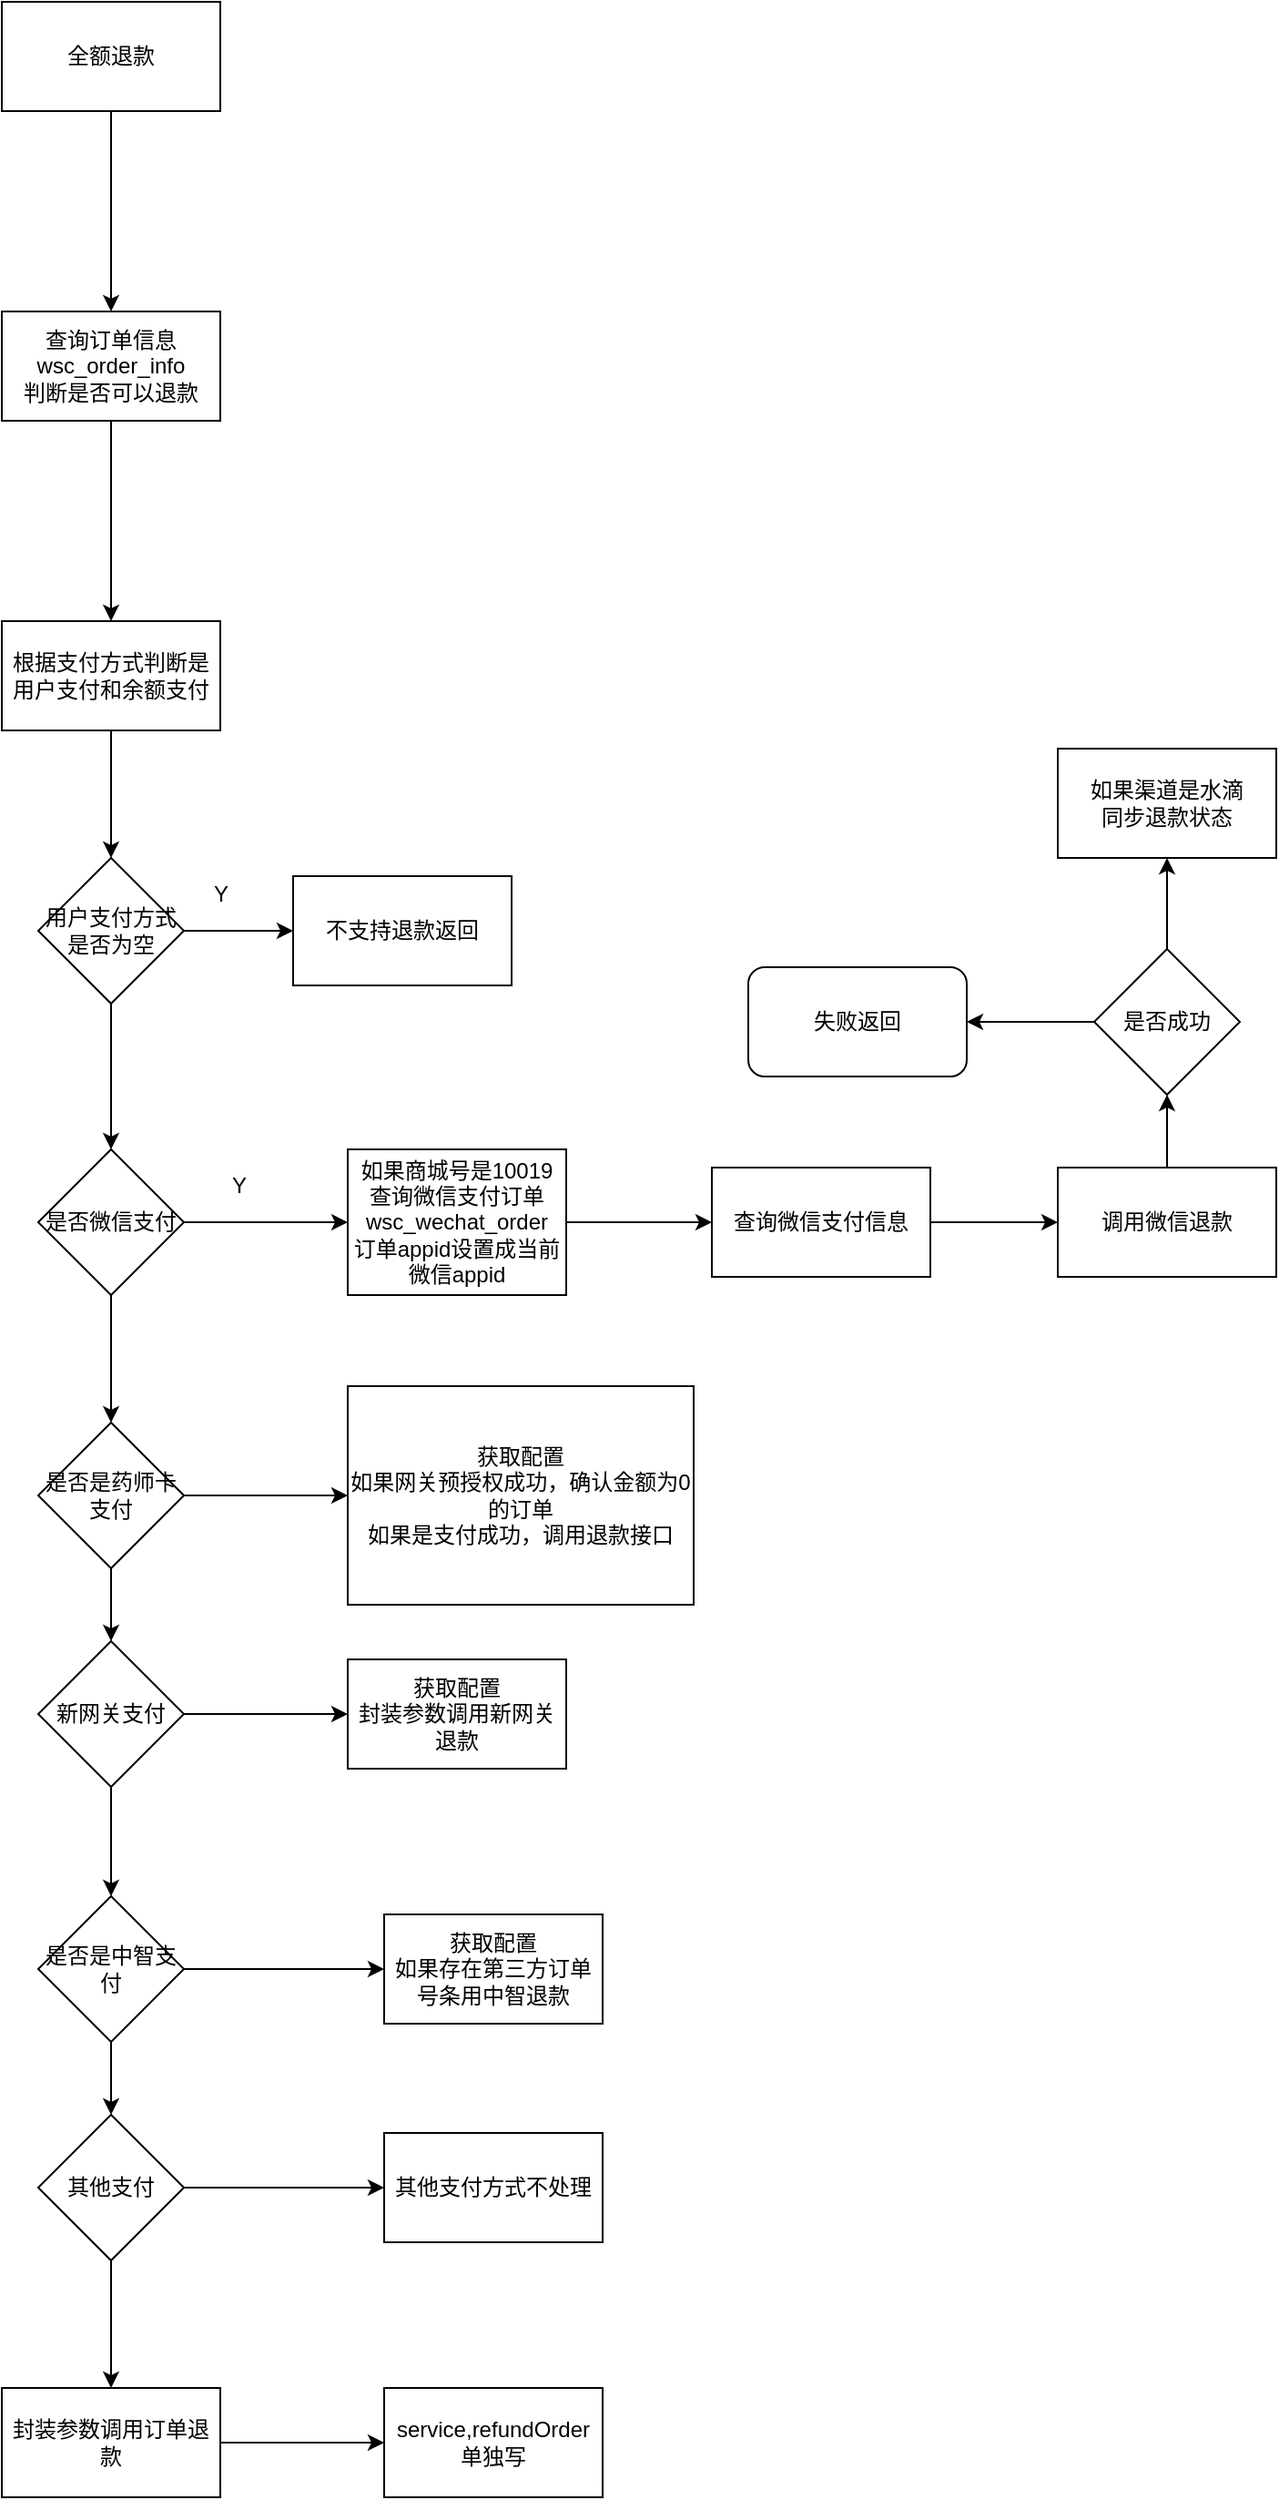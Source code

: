 <mxfile version="20.0.1" type="github">
  <diagram id="C5RBs43oDa-KdzZeNtuy" name="Page-1">
    <mxGraphModel dx="1422" dy="706" grid="1" gridSize="10" guides="1" tooltips="1" connect="1" arrows="1" fold="1" page="1" pageScale="1" pageWidth="900" pageHeight="1600" math="0" shadow="0">
      <root>
        <mxCell id="WIyWlLk6GJQsqaUBKTNV-0" />
        <mxCell id="WIyWlLk6GJQsqaUBKTNV-1" parent="WIyWlLk6GJQsqaUBKTNV-0" />
        <mxCell id="N8sSoGPnQlkXMeaHY1hQ-3" style="edgeStyle=orthogonalEdgeStyle;rounded=0;orthogonalLoop=1;jettySize=auto;html=1;entryX=0.5;entryY=0;entryDx=0;entryDy=0;" edge="1" parent="WIyWlLk6GJQsqaUBKTNV-1" source="N8sSoGPnQlkXMeaHY1hQ-0" target="N8sSoGPnQlkXMeaHY1hQ-1">
          <mxGeometry relative="1" as="geometry" />
        </mxCell>
        <mxCell id="N8sSoGPnQlkXMeaHY1hQ-0" value="全额退款" style="rounded=0;whiteSpace=wrap;html=1;" vertex="1" parent="WIyWlLk6GJQsqaUBKTNV-1">
          <mxGeometry x="70" y="80" width="120" height="60" as="geometry" />
        </mxCell>
        <mxCell id="N8sSoGPnQlkXMeaHY1hQ-5" style="edgeStyle=orthogonalEdgeStyle;rounded=0;orthogonalLoop=1;jettySize=auto;html=1;" edge="1" parent="WIyWlLk6GJQsqaUBKTNV-1" source="N8sSoGPnQlkXMeaHY1hQ-1" target="N8sSoGPnQlkXMeaHY1hQ-4">
          <mxGeometry relative="1" as="geometry" />
        </mxCell>
        <mxCell id="N8sSoGPnQlkXMeaHY1hQ-1" value="查询订单信息&lt;br&gt;wsc_order_info&lt;br&gt;判断是否可以退款" style="rounded=0;whiteSpace=wrap;html=1;" vertex="1" parent="WIyWlLk6GJQsqaUBKTNV-1">
          <mxGeometry x="70" y="250" width="120" height="60" as="geometry" />
        </mxCell>
        <mxCell id="N8sSoGPnQlkXMeaHY1hQ-9" style="edgeStyle=orthogonalEdgeStyle;rounded=0;orthogonalLoop=1;jettySize=auto;html=1;" edge="1" parent="WIyWlLk6GJQsqaUBKTNV-1" source="N8sSoGPnQlkXMeaHY1hQ-4" target="N8sSoGPnQlkXMeaHY1hQ-8">
          <mxGeometry relative="1" as="geometry" />
        </mxCell>
        <mxCell id="N8sSoGPnQlkXMeaHY1hQ-4" value="根据支付方式判断是用户支付和余额支付" style="rounded=0;whiteSpace=wrap;html=1;" vertex="1" parent="WIyWlLk6GJQsqaUBKTNV-1">
          <mxGeometry x="70" y="420" width="120" height="60" as="geometry" />
        </mxCell>
        <mxCell id="N8sSoGPnQlkXMeaHY1hQ-11" style="edgeStyle=orthogonalEdgeStyle;rounded=0;orthogonalLoop=1;jettySize=auto;html=1;entryX=0;entryY=0.5;entryDx=0;entryDy=0;" edge="1" parent="WIyWlLk6GJQsqaUBKTNV-1" source="N8sSoGPnQlkXMeaHY1hQ-8" target="N8sSoGPnQlkXMeaHY1hQ-10">
          <mxGeometry relative="1" as="geometry" />
        </mxCell>
        <mxCell id="N8sSoGPnQlkXMeaHY1hQ-16" style="edgeStyle=orthogonalEdgeStyle;rounded=0;orthogonalLoop=1;jettySize=auto;html=1;" edge="1" parent="WIyWlLk6GJQsqaUBKTNV-1" source="N8sSoGPnQlkXMeaHY1hQ-8" target="N8sSoGPnQlkXMeaHY1hQ-15">
          <mxGeometry relative="1" as="geometry" />
        </mxCell>
        <mxCell id="N8sSoGPnQlkXMeaHY1hQ-8" value="用户支付方式是否为空" style="rhombus;whiteSpace=wrap;html=1;" vertex="1" parent="WIyWlLk6GJQsqaUBKTNV-1">
          <mxGeometry x="90" y="550" width="80" height="80" as="geometry" />
        </mxCell>
        <mxCell id="N8sSoGPnQlkXMeaHY1hQ-10" value="不支持退款返回" style="rounded=0;whiteSpace=wrap;html=1;" vertex="1" parent="WIyWlLk6GJQsqaUBKTNV-1">
          <mxGeometry x="230" y="560" width="120" height="60" as="geometry" />
        </mxCell>
        <mxCell id="N8sSoGPnQlkXMeaHY1hQ-12" value="Y" style="text;html=1;align=center;verticalAlign=middle;resizable=0;points=[];autosize=1;strokeColor=none;fillColor=none;" vertex="1" parent="WIyWlLk6GJQsqaUBKTNV-1">
          <mxGeometry x="180" y="560" width="20" height="20" as="geometry" />
        </mxCell>
        <mxCell id="N8sSoGPnQlkXMeaHY1hQ-18" style="edgeStyle=orthogonalEdgeStyle;rounded=0;orthogonalLoop=1;jettySize=auto;html=1;entryX=0;entryY=0.5;entryDx=0;entryDy=0;" edge="1" parent="WIyWlLk6GJQsqaUBKTNV-1" source="N8sSoGPnQlkXMeaHY1hQ-15" target="N8sSoGPnQlkXMeaHY1hQ-17">
          <mxGeometry relative="1" as="geometry" />
        </mxCell>
        <mxCell id="N8sSoGPnQlkXMeaHY1hQ-33" style="edgeStyle=orthogonalEdgeStyle;rounded=0;orthogonalLoop=1;jettySize=auto;html=1;entryX=0.5;entryY=0;entryDx=0;entryDy=0;" edge="1" parent="WIyWlLk6GJQsqaUBKTNV-1" source="N8sSoGPnQlkXMeaHY1hQ-15" target="N8sSoGPnQlkXMeaHY1hQ-32">
          <mxGeometry relative="1" as="geometry" />
        </mxCell>
        <mxCell id="N8sSoGPnQlkXMeaHY1hQ-15" value="是否微信支付" style="rhombus;whiteSpace=wrap;html=1;" vertex="1" parent="WIyWlLk6GJQsqaUBKTNV-1">
          <mxGeometry x="90" y="710" width="80" height="80" as="geometry" />
        </mxCell>
        <mxCell id="N8sSoGPnQlkXMeaHY1hQ-21" style="edgeStyle=orthogonalEdgeStyle;rounded=0;orthogonalLoop=1;jettySize=auto;html=1;entryX=0;entryY=0.5;entryDx=0;entryDy=0;" edge="1" parent="WIyWlLk6GJQsqaUBKTNV-1" source="N8sSoGPnQlkXMeaHY1hQ-17" target="N8sSoGPnQlkXMeaHY1hQ-20">
          <mxGeometry relative="1" as="geometry" />
        </mxCell>
        <mxCell id="N8sSoGPnQlkXMeaHY1hQ-17" value="如果商城号是10019&lt;br&gt;查询微信支付订单&lt;br&gt;wsc_wechat_order&lt;br&gt;订单appid设置成当前微信appid" style="rounded=0;whiteSpace=wrap;html=1;" vertex="1" parent="WIyWlLk6GJQsqaUBKTNV-1">
          <mxGeometry x="260" y="710" width="120" height="80" as="geometry" />
        </mxCell>
        <mxCell id="N8sSoGPnQlkXMeaHY1hQ-19" value="Y" style="text;html=1;align=center;verticalAlign=middle;resizable=0;points=[];autosize=1;strokeColor=none;fillColor=none;" vertex="1" parent="WIyWlLk6GJQsqaUBKTNV-1">
          <mxGeometry x="190" y="720" width="20" height="20" as="geometry" />
        </mxCell>
        <mxCell id="N8sSoGPnQlkXMeaHY1hQ-23" style="edgeStyle=orthogonalEdgeStyle;rounded=0;orthogonalLoop=1;jettySize=auto;html=1;entryX=0;entryY=0.5;entryDx=0;entryDy=0;" edge="1" parent="WIyWlLk6GJQsqaUBKTNV-1" source="N8sSoGPnQlkXMeaHY1hQ-20" target="N8sSoGPnQlkXMeaHY1hQ-22">
          <mxGeometry relative="1" as="geometry" />
        </mxCell>
        <mxCell id="N8sSoGPnQlkXMeaHY1hQ-20" value="查询微信支付信息" style="rounded=0;whiteSpace=wrap;html=1;" vertex="1" parent="WIyWlLk6GJQsqaUBKTNV-1">
          <mxGeometry x="460" y="720" width="120" height="60" as="geometry" />
        </mxCell>
        <mxCell id="N8sSoGPnQlkXMeaHY1hQ-26" style="edgeStyle=orthogonalEdgeStyle;rounded=0;orthogonalLoop=1;jettySize=auto;html=1;entryX=0.5;entryY=1;entryDx=0;entryDy=0;" edge="1" parent="WIyWlLk6GJQsqaUBKTNV-1" source="N8sSoGPnQlkXMeaHY1hQ-22" target="N8sSoGPnQlkXMeaHY1hQ-25">
          <mxGeometry relative="1" as="geometry" />
        </mxCell>
        <mxCell id="N8sSoGPnQlkXMeaHY1hQ-22" value="调用微信退款" style="rounded=0;whiteSpace=wrap;html=1;" vertex="1" parent="WIyWlLk6GJQsqaUBKTNV-1">
          <mxGeometry x="650" y="720" width="120" height="60" as="geometry" />
        </mxCell>
        <mxCell id="N8sSoGPnQlkXMeaHY1hQ-28" style="edgeStyle=orthogonalEdgeStyle;rounded=0;orthogonalLoop=1;jettySize=auto;html=1;" edge="1" parent="WIyWlLk6GJQsqaUBKTNV-1" source="N8sSoGPnQlkXMeaHY1hQ-25" target="N8sSoGPnQlkXMeaHY1hQ-27">
          <mxGeometry relative="1" as="geometry" />
        </mxCell>
        <mxCell id="N8sSoGPnQlkXMeaHY1hQ-30" style="edgeStyle=orthogonalEdgeStyle;rounded=0;orthogonalLoop=1;jettySize=auto;html=1;entryX=0.5;entryY=1;entryDx=0;entryDy=0;" edge="1" parent="WIyWlLk6GJQsqaUBKTNV-1" source="N8sSoGPnQlkXMeaHY1hQ-25" target="N8sSoGPnQlkXMeaHY1hQ-29">
          <mxGeometry relative="1" as="geometry" />
        </mxCell>
        <mxCell id="N8sSoGPnQlkXMeaHY1hQ-25" value="是否成功" style="rhombus;whiteSpace=wrap;html=1;" vertex="1" parent="WIyWlLk6GJQsqaUBKTNV-1">
          <mxGeometry x="670" y="600" width="80" height="80" as="geometry" />
        </mxCell>
        <mxCell id="N8sSoGPnQlkXMeaHY1hQ-27" value="失败返回" style="rounded=1;whiteSpace=wrap;html=1;" vertex="1" parent="WIyWlLk6GJQsqaUBKTNV-1">
          <mxGeometry x="480" y="610" width="120" height="60" as="geometry" />
        </mxCell>
        <mxCell id="N8sSoGPnQlkXMeaHY1hQ-29" value="如果渠道是水滴&lt;br&gt;同步退款状态" style="rounded=0;whiteSpace=wrap;html=1;" vertex="1" parent="WIyWlLk6GJQsqaUBKTNV-1">
          <mxGeometry x="650" y="490" width="120" height="60" as="geometry" />
        </mxCell>
        <mxCell id="N8sSoGPnQlkXMeaHY1hQ-35" style="edgeStyle=orthogonalEdgeStyle;rounded=0;orthogonalLoop=1;jettySize=auto;html=1;" edge="1" parent="WIyWlLk6GJQsqaUBKTNV-1" source="N8sSoGPnQlkXMeaHY1hQ-32" target="N8sSoGPnQlkXMeaHY1hQ-34">
          <mxGeometry relative="1" as="geometry" />
        </mxCell>
        <mxCell id="N8sSoGPnQlkXMeaHY1hQ-37" style="edgeStyle=orthogonalEdgeStyle;rounded=0;orthogonalLoop=1;jettySize=auto;html=1;entryX=0.5;entryY=0;entryDx=0;entryDy=0;" edge="1" parent="WIyWlLk6GJQsqaUBKTNV-1" source="N8sSoGPnQlkXMeaHY1hQ-32" target="N8sSoGPnQlkXMeaHY1hQ-36">
          <mxGeometry relative="1" as="geometry" />
        </mxCell>
        <mxCell id="N8sSoGPnQlkXMeaHY1hQ-32" value="是否是药师卡支付" style="rhombus;whiteSpace=wrap;html=1;" vertex="1" parent="WIyWlLk6GJQsqaUBKTNV-1">
          <mxGeometry x="90" y="860" width="80" height="80" as="geometry" />
        </mxCell>
        <mxCell id="N8sSoGPnQlkXMeaHY1hQ-34" value="获取配置&lt;br&gt;如果网关预授权成功，确认金额为0的订单&lt;br&gt;如果是支付成功，调用退款接口" style="rounded=0;whiteSpace=wrap;html=1;" vertex="1" parent="WIyWlLk6GJQsqaUBKTNV-1">
          <mxGeometry x="260" y="840" width="190" height="120" as="geometry" />
        </mxCell>
        <mxCell id="N8sSoGPnQlkXMeaHY1hQ-39" style="edgeStyle=orthogonalEdgeStyle;rounded=0;orthogonalLoop=1;jettySize=auto;html=1;entryX=0;entryY=0.5;entryDx=0;entryDy=0;" edge="1" parent="WIyWlLk6GJQsqaUBKTNV-1" source="N8sSoGPnQlkXMeaHY1hQ-36" target="N8sSoGPnQlkXMeaHY1hQ-38">
          <mxGeometry relative="1" as="geometry" />
        </mxCell>
        <mxCell id="N8sSoGPnQlkXMeaHY1hQ-42" style="edgeStyle=orthogonalEdgeStyle;rounded=0;orthogonalLoop=1;jettySize=auto;html=1;entryX=0.5;entryY=0;entryDx=0;entryDy=0;" edge="1" parent="WIyWlLk6GJQsqaUBKTNV-1" source="N8sSoGPnQlkXMeaHY1hQ-36" target="N8sSoGPnQlkXMeaHY1hQ-40">
          <mxGeometry relative="1" as="geometry" />
        </mxCell>
        <mxCell id="N8sSoGPnQlkXMeaHY1hQ-36" value="新网关支付" style="rhombus;whiteSpace=wrap;html=1;" vertex="1" parent="WIyWlLk6GJQsqaUBKTNV-1">
          <mxGeometry x="90" y="980" width="80" height="80" as="geometry" />
        </mxCell>
        <mxCell id="N8sSoGPnQlkXMeaHY1hQ-38" value="获取配置&lt;br&gt;封装参数调用新网关退款" style="rounded=0;whiteSpace=wrap;html=1;" vertex="1" parent="WIyWlLk6GJQsqaUBKTNV-1">
          <mxGeometry x="260" y="990" width="120" height="60" as="geometry" />
        </mxCell>
        <mxCell id="N8sSoGPnQlkXMeaHY1hQ-44" style="edgeStyle=orthogonalEdgeStyle;rounded=0;orthogonalLoop=1;jettySize=auto;html=1;" edge="1" parent="WIyWlLk6GJQsqaUBKTNV-1" source="N8sSoGPnQlkXMeaHY1hQ-40" target="N8sSoGPnQlkXMeaHY1hQ-43">
          <mxGeometry relative="1" as="geometry" />
        </mxCell>
        <mxCell id="N8sSoGPnQlkXMeaHY1hQ-48" style="edgeStyle=orthogonalEdgeStyle;rounded=0;orthogonalLoop=1;jettySize=auto;html=1;entryX=0.5;entryY=0;entryDx=0;entryDy=0;" edge="1" parent="WIyWlLk6GJQsqaUBKTNV-1" source="N8sSoGPnQlkXMeaHY1hQ-40" target="N8sSoGPnQlkXMeaHY1hQ-47">
          <mxGeometry relative="1" as="geometry" />
        </mxCell>
        <mxCell id="N8sSoGPnQlkXMeaHY1hQ-40" value="是否是中智支付&lt;br&gt;" style="rhombus;whiteSpace=wrap;html=1;" vertex="1" parent="WIyWlLk6GJQsqaUBKTNV-1">
          <mxGeometry x="90" y="1120" width="80" height="80" as="geometry" />
        </mxCell>
        <mxCell id="N8sSoGPnQlkXMeaHY1hQ-43" value="获取配置&lt;br&gt;如果存在第三方订单号条用中智退款" style="rounded=0;whiteSpace=wrap;html=1;" vertex="1" parent="WIyWlLk6GJQsqaUBKTNV-1">
          <mxGeometry x="280" y="1130" width="120" height="60" as="geometry" />
        </mxCell>
        <mxCell id="N8sSoGPnQlkXMeaHY1hQ-52" style="edgeStyle=orthogonalEdgeStyle;rounded=0;orthogonalLoop=1;jettySize=auto;html=1;" edge="1" parent="WIyWlLk6GJQsqaUBKTNV-1" source="N8sSoGPnQlkXMeaHY1hQ-47" target="N8sSoGPnQlkXMeaHY1hQ-49">
          <mxGeometry relative="1" as="geometry" />
        </mxCell>
        <mxCell id="N8sSoGPnQlkXMeaHY1hQ-54" style="edgeStyle=orthogonalEdgeStyle;rounded=0;orthogonalLoop=1;jettySize=auto;html=1;" edge="1" parent="WIyWlLk6GJQsqaUBKTNV-1" source="N8sSoGPnQlkXMeaHY1hQ-47" target="N8sSoGPnQlkXMeaHY1hQ-53">
          <mxGeometry relative="1" as="geometry" />
        </mxCell>
        <mxCell id="N8sSoGPnQlkXMeaHY1hQ-47" value="其他支付" style="rhombus;whiteSpace=wrap;html=1;" vertex="1" parent="WIyWlLk6GJQsqaUBKTNV-1">
          <mxGeometry x="90" y="1240" width="80" height="80" as="geometry" />
        </mxCell>
        <mxCell id="N8sSoGPnQlkXMeaHY1hQ-49" value="其他支付方式不处理" style="rounded=0;whiteSpace=wrap;html=1;" vertex="1" parent="WIyWlLk6GJQsqaUBKTNV-1">
          <mxGeometry x="280" y="1250" width="120" height="60" as="geometry" />
        </mxCell>
        <mxCell id="N8sSoGPnQlkXMeaHY1hQ-56" style="edgeStyle=orthogonalEdgeStyle;rounded=0;orthogonalLoop=1;jettySize=auto;html=1;entryX=0;entryY=0.5;entryDx=0;entryDy=0;" edge="1" parent="WIyWlLk6GJQsqaUBKTNV-1" source="N8sSoGPnQlkXMeaHY1hQ-53" target="N8sSoGPnQlkXMeaHY1hQ-55">
          <mxGeometry relative="1" as="geometry" />
        </mxCell>
        <mxCell id="N8sSoGPnQlkXMeaHY1hQ-53" value="封装参数调用订单退款" style="rounded=0;whiteSpace=wrap;html=1;" vertex="1" parent="WIyWlLk6GJQsqaUBKTNV-1">
          <mxGeometry x="70" y="1390" width="120" height="60" as="geometry" />
        </mxCell>
        <mxCell id="N8sSoGPnQlkXMeaHY1hQ-55" value="service,refundOrder&lt;br&gt;单独写" style="rounded=0;whiteSpace=wrap;html=1;" vertex="1" parent="WIyWlLk6GJQsqaUBKTNV-1">
          <mxGeometry x="280" y="1390" width="120" height="60" as="geometry" />
        </mxCell>
      </root>
    </mxGraphModel>
  </diagram>
</mxfile>
